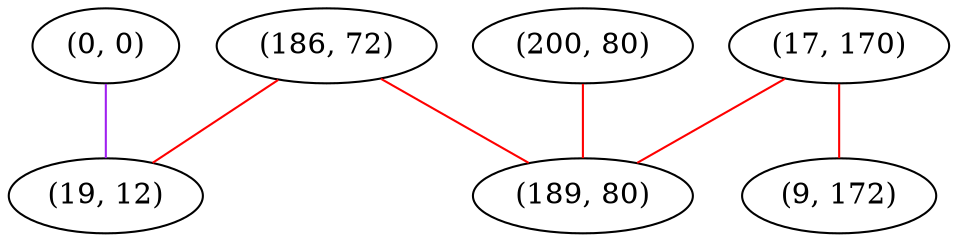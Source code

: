 graph "" {
"(0, 0)";
"(17, 170)";
"(186, 72)";
"(19, 12)";
"(9, 172)";
"(200, 80)";
"(189, 80)";
"(0, 0)" -- "(19, 12)"  [color=purple, key=0, weight=4];
"(17, 170)" -- "(189, 80)"  [color=red, key=0, weight=1];
"(17, 170)" -- "(9, 172)"  [color=red, key=0, weight=1];
"(186, 72)" -- "(19, 12)"  [color=red, key=0, weight=1];
"(186, 72)" -- "(189, 80)"  [color=red, key=0, weight=1];
"(200, 80)" -- "(189, 80)"  [color=red, key=0, weight=1];
}
